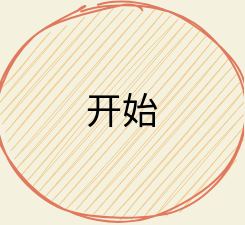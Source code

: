 <mxfile version="19.0.3" type="github"><diagram id="PtAoaNgEPK_n-cfrcMzQ" name="fullAddCount-简易流程"><mxGraphModel dx="979" dy="584" grid="1" gridSize="10" guides="1" tooltips="1" connect="1" arrows="1" fold="1" page="1" pageScale="1" pageWidth="827" pageHeight="1169" background="#F4F1DE" math="0" shadow="0"><root><mxCell id="0"/><mxCell id="1" parent="0"/><mxCell id="RcvFGfPaWoZL5_CeEI6b-2" value="&lt;font color=&quot;#000000&quot;&gt;开始&lt;/font&gt;" style="ellipse;whiteSpace=wrap;html=1;rounded=1;shadow=0;glass=1;sketch=1;fontFamily=Comic Sans MS;fontSize=18;fontColor=#393C56;strokeColor=#E07A5F;fillColor=#F2CC8F;" vertex="1" parent="1"><mxGeometry x="270" y="60" width="120" height="110" as="geometry"/></mxCell></root></mxGraphModel></diagram></mxfile>